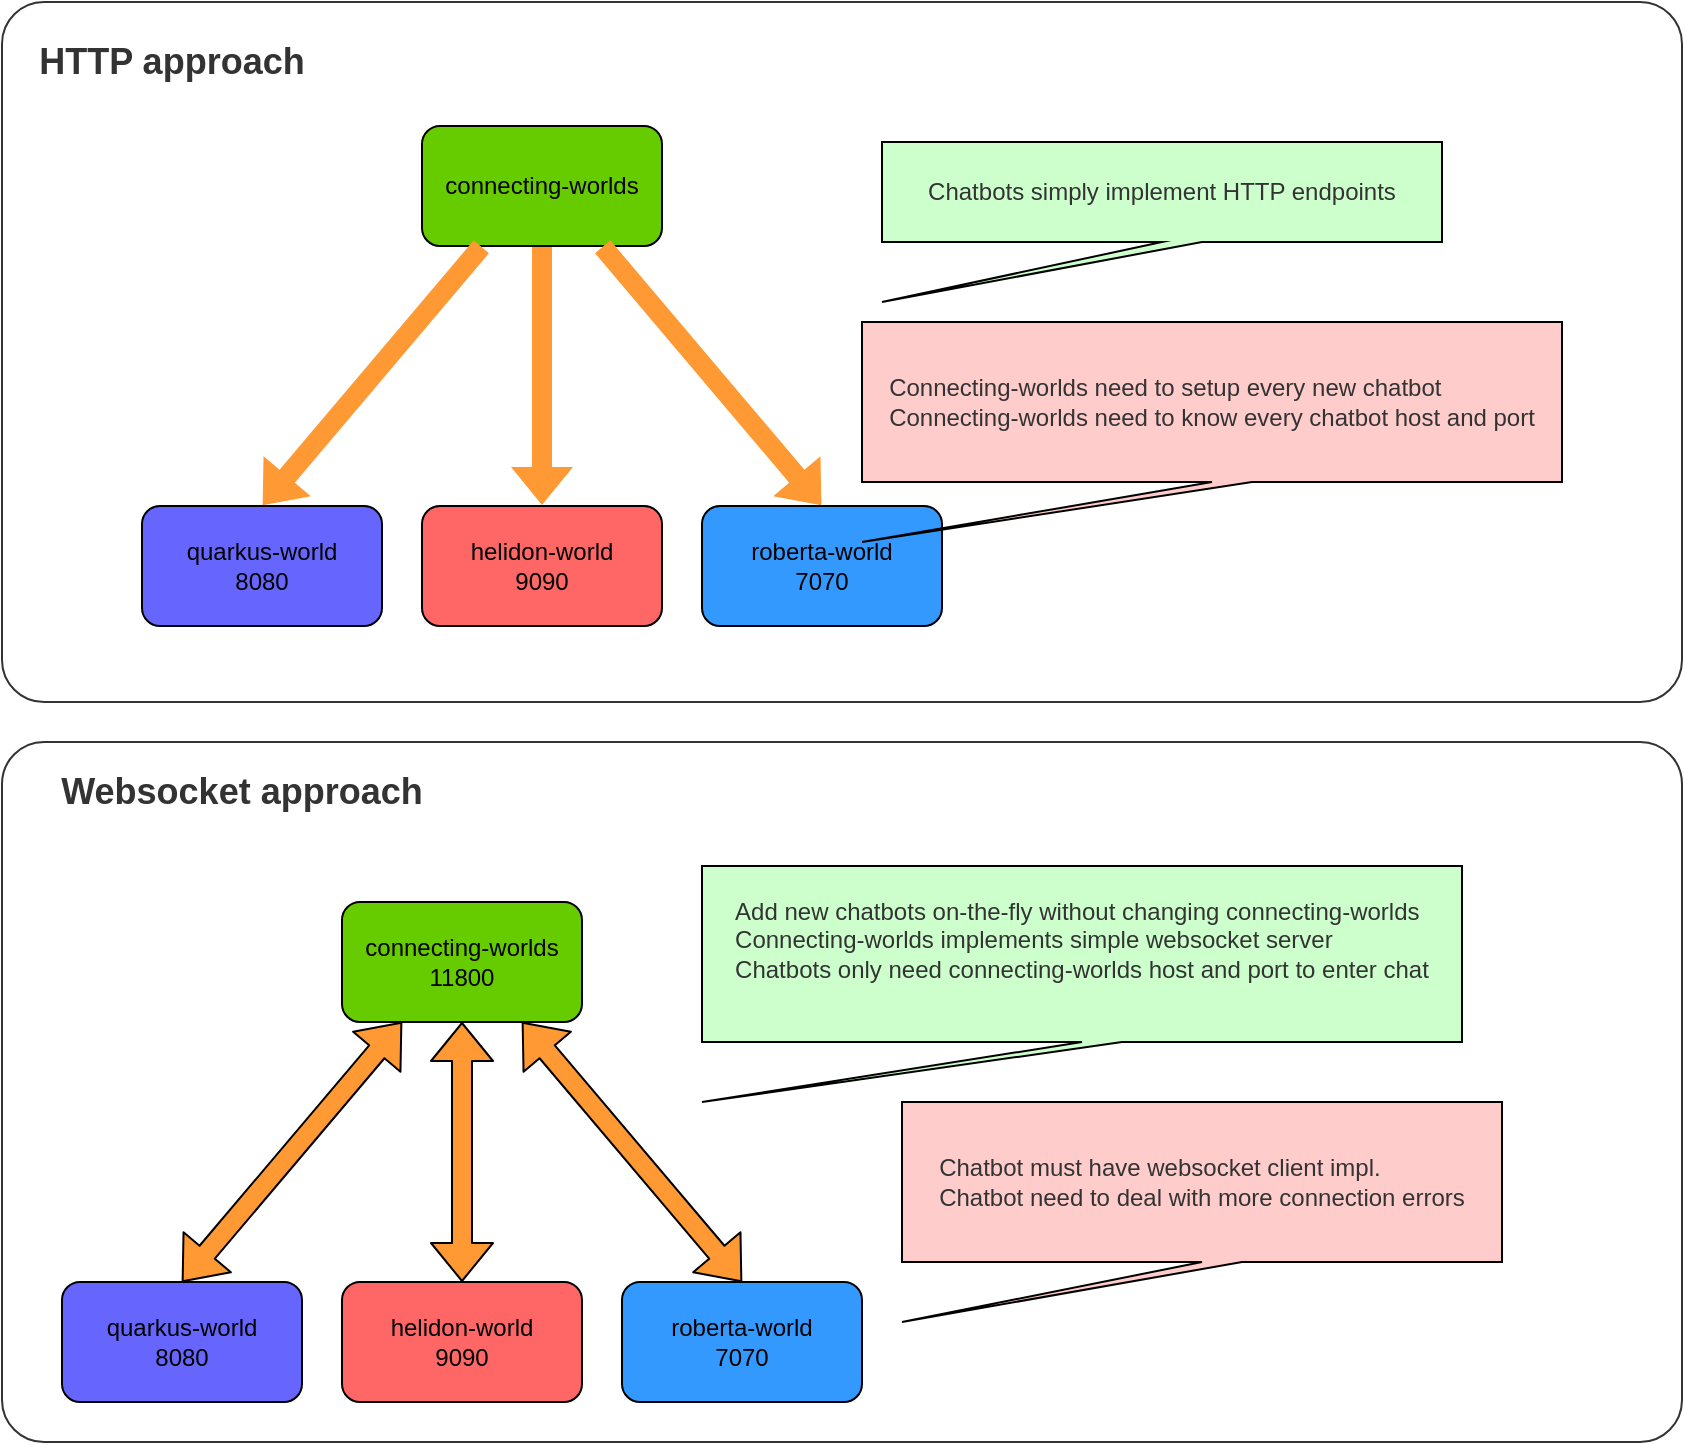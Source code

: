 <mxfile>
    <diagram id="7kKZISeoXC1-X_oNVWxm" name="Page-1">
        <mxGraphModel dx="1467" dy="763" grid="1" gridSize="10" guides="1" tooltips="1" connect="1" arrows="1" fold="1" page="1" pageScale="1" pageWidth="850" pageHeight="1100" math="0" shadow="0">
            <root>
                <mxCell id="0"/>
                <mxCell id="1" parent="0"/>
                <mxCell id="25" value="" style="rounded=1;whiteSpace=wrap;html=1;fontColor=#333333;strokeColor=#333333;fillColor=#FFFFFF;arcSize=6;" vertex="1" parent="1">
                    <mxGeometry x="30" y="390" width="840" height="350" as="geometry"/>
                </mxCell>
                <mxCell id="24" value="" style="rounded=1;whiteSpace=wrap;html=1;fontColor=#333333;strokeColor=#333333;fillColor=#FFFFFF;arcSize=6;" vertex="1" parent="1">
                    <mxGeometry x="30" y="20" width="840" height="350" as="geometry"/>
                </mxCell>
                <mxCell id="2" value="connecting-worlds" style="rounded=1;whiteSpace=wrap;html=1;fillColor=#66CC00;" vertex="1" parent="1">
                    <mxGeometry x="240" y="82" width="120" height="60" as="geometry"/>
                </mxCell>
                <mxCell id="3" value="quarkus-world&lt;br&gt;8080" style="rounded=1;whiteSpace=wrap;html=1;fillColor=#6666FF;" vertex="1" parent="1">
                    <mxGeometry x="100" y="272" width="120" height="60" as="geometry"/>
                </mxCell>
                <mxCell id="4" value="helidon-world&lt;br&gt;9090" style="rounded=1;whiteSpace=wrap;html=1;fillColor=#FF6666;" vertex="1" parent="1">
                    <mxGeometry x="240" y="272" width="120" height="60" as="geometry"/>
                </mxCell>
                <mxCell id="5" value="roberta-world&lt;br&gt;7070" style="rounded=1;whiteSpace=wrap;html=1;fillColor=#3399FF;" vertex="1" parent="1">
                    <mxGeometry x="380" y="272" width="120" height="60" as="geometry"/>
                </mxCell>
                <mxCell id="7" value="" style="shape=flexArrow;endArrow=classic;html=1;exitX=0.25;exitY=1;exitDx=0;exitDy=0;fillColor=#FF9933;strokeColor=none;entryX=0.5;entryY=0;entryDx=0;entryDy=0;" edge="1" parent="1" source="2" target="3">
                    <mxGeometry width="50" height="50" relative="1" as="geometry">
                        <mxPoint x="240" y="202" as="sourcePoint"/>
                        <mxPoint x="110" y="272" as="targetPoint"/>
                    </mxGeometry>
                </mxCell>
                <mxCell id="8" value="" style="shape=flexArrow;endArrow=classic;html=1;entryX=0.5;entryY=0;entryDx=0;entryDy=0;exitX=0.5;exitY=1;exitDx=0;exitDy=0;fillColor=#FF9933;strokeColor=none;" edge="1" parent="1" source="2" target="4">
                    <mxGeometry width="50" height="50" relative="1" as="geometry">
                        <mxPoint x="390" y="212" as="sourcePoint"/>
                        <mxPoint x="260" y="282" as="targetPoint"/>
                    </mxGeometry>
                </mxCell>
                <mxCell id="9" value="" style="shape=flexArrow;endArrow=classic;html=1;exitX=0.75;exitY=1;exitDx=0;exitDy=0;entryX=0.5;entryY=0;entryDx=0;entryDy=0;fillColor=#FF9933;strokeColor=none;" edge="1" parent="1" source="2" target="5">
                    <mxGeometry width="50" height="50" relative="1" as="geometry">
                        <mxPoint x="280" y="202" as="sourcePoint"/>
                        <mxPoint x="120" y="282" as="targetPoint"/>
                    </mxGeometry>
                </mxCell>
                <mxCell id="10" value="connecting-worlds&lt;br&gt;11800" style="rounded=1;whiteSpace=wrap;html=1;fillColor=#66CC00;" vertex="1" parent="1">
                    <mxGeometry x="200" y="470" width="120" height="60" as="geometry"/>
                </mxCell>
                <mxCell id="11" value="quarkus-world&lt;br&gt;8080" style="rounded=1;whiteSpace=wrap;html=1;fillColor=#6666FF;" vertex="1" parent="1">
                    <mxGeometry x="60" y="660" width="120" height="60" as="geometry"/>
                </mxCell>
                <mxCell id="12" value="helidon-world&lt;br&gt;9090" style="rounded=1;whiteSpace=wrap;html=1;fillColor=#FF6666;" vertex="1" parent="1">
                    <mxGeometry x="200" y="660" width="120" height="60" as="geometry"/>
                </mxCell>
                <mxCell id="13" value="roberta-world&lt;br&gt;7070" style="rounded=1;whiteSpace=wrap;html=1;fillColor=#3399FF;" vertex="1" parent="1">
                    <mxGeometry x="340" y="660" width="120" height="60" as="geometry"/>
                </mxCell>
                <mxCell id="17" value="" style="shape=flexArrow;endArrow=classic;startArrow=classic;html=1;fillColor=#FF9933;exitX=0.5;exitY=0;exitDx=0;exitDy=0;entryX=0.25;entryY=1;entryDx=0;entryDy=0;" edge="1" parent="1" source="11" target="10">
                    <mxGeometry width="100" height="100" relative="1" as="geometry">
                        <mxPoint x="20" y="670" as="sourcePoint"/>
                        <mxPoint x="120" y="570" as="targetPoint"/>
                    </mxGeometry>
                </mxCell>
                <mxCell id="18" value="" style="shape=flexArrow;endArrow=classic;startArrow=classic;html=1;fillColor=#FF9933;exitX=0.5;exitY=0;exitDx=0;exitDy=0;entryX=0.75;entryY=1;entryDx=0;entryDy=0;" edge="1" parent="1" source="13" target="10">
                    <mxGeometry width="100" height="100" relative="1" as="geometry">
                        <mxPoint x="80" y="670" as="sourcePoint"/>
                        <mxPoint x="230" y="540" as="targetPoint"/>
                    </mxGeometry>
                </mxCell>
                <mxCell id="19" value="" style="shape=flexArrow;endArrow=classic;startArrow=classic;html=1;fillColor=#FF9933;exitX=0.5;exitY=0;exitDx=0;exitDy=0;entryX=0.5;entryY=1;entryDx=0;entryDy=0;" edge="1" parent="1" source="12" target="10">
                    <mxGeometry width="100" height="100" relative="1" as="geometry">
                        <mxPoint x="440" y="670" as="sourcePoint"/>
                        <mxPoint x="290" y="540" as="targetPoint"/>
                    </mxGeometry>
                </mxCell>
                <mxCell id="20" value="&lt;div style=&quot;text-align: justify&quot;&gt;&lt;span style=&quot;color: rgb(51 , 51 , 51)&quot;&gt;Connecting-worlds need to setup every new chatbot&lt;/span&gt;&lt;/div&gt;&lt;span style=&quot;color: rgb(51 , 51 , 51) ; text-align: justify&quot;&gt;Connecting-worlds n&lt;/span&gt;&lt;span style=&quot;text-align: justify ; color: rgb(51 , 51 , 51)&quot;&gt;eed to know every chatbot host and port&lt;/span&gt;&lt;span style=&quot;color: rgb(51 , 51 , 51) ; text-align: justify&quot;&gt;&lt;br&gt;&lt;/span&gt;" style="shape=callout;whiteSpace=wrap;html=1;perimeter=calloutPerimeter;fillColor=#FFCCCC;position2=0;align=center;" vertex="1" parent="1">
                    <mxGeometry x="460" y="180" width="350" height="110" as="geometry"/>
                </mxCell>
                <mxCell id="21" value="&lt;div style=&quot;text-align: left&quot;&gt;&lt;span&gt;&lt;font color=&quot;#333333&quot;&gt;Chatbot must have websocket client impl.&lt;/font&gt;&lt;/span&gt;&lt;/div&gt;&lt;div style=&quot;text-align: left&quot;&gt;&lt;span&gt;&lt;font color=&quot;#333333&quot;&gt;Chatbot need to deal with more connection errors&lt;/font&gt;&lt;/span&gt;&lt;/div&gt;" style="shape=callout;whiteSpace=wrap;html=1;perimeter=calloutPerimeter;fillColor=#FFCCCC;position2=0;" vertex="1" parent="1">
                    <mxGeometry x="480" y="570" width="300" height="110" as="geometry"/>
                </mxCell>
                <mxCell id="22" value="&lt;div style=&quot;text-align: justify&quot;&gt;&lt;/div&gt;&lt;span style=&quot;color: rgb(51 , 51 , 51) ; text-align: justify&quot;&gt;Chatbots simply implement HTTP endpoints&lt;br&gt;&lt;/span&gt;" style="shape=callout;whiteSpace=wrap;html=1;perimeter=calloutPerimeter;fillColor=#CCFFCC;position2=0;align=center;" vertex="1" parent="1">
                    <mxGeometry x="470" y="90" width="280" height="80" as="geometry"/>
                </mxCell>
                <mxCell id="23" value="&lt;div style=&quot;text-align: justify&quot;&gt;&lt;font color=&quot;#333333&quot;&gt;Add new chatbots on-the-fly without changing connecting-worlds&lt;/font&gt;&lt;/div&gt;&lt;div style=&quot;text-align: justify&quot;&gt;&lt;font color=&quot;#333333&quot;&gt;Connecting-worlds implements simple websocket server&lt;/font&gt;&lt;/div&gt;&lt;div style=&quot;text-align: justify&quot;&gt;&lt;font color=&quot;#333333&quot;&gt;Chatbots only need connecting-worlds host and port to enter chat&lt;/font&gt;&lt;/div&gt;&lt;span style=&quot;color: rgb(51 , 51 , 51) ; text-align: justify&quot;&gt;&lt;br&gt;&lt;/span&gt;" style="shape=callout;whiteSpace=wrap;html=1;perimeter=calloutPerimeter;fillColor=#CCFFCC;position2=0;" vertex="1" parent="1">
                    <mxGeometry x="380" y="452" width="380" height="118" as="geometry"/>
                </mxCell>
                <mxCell id="26" value="&lt;h2&gt;&lt;b&gt;HTTP approach&lt;/b&gt;&lt;/h2&gt;" style="text;html=1;strokeColor=none;fillColor=none;align=center;verticalAlign=middle;whiteSpace=wrap;rounded=0;fontColor=#333333;" vertex="1" parent="1">
                    <mxGeometry x="40" y="30" width="150" height="40" as="geometry"/>
                </mxCell>
                <mxCell id="27" value="&lt;h2&gt;&lt;b&gt;Websocket approach&lt;/b&gt;&lt;/h2&gt;" style="text;html=1;strokeColor=none;fillColor=none;align=center;verticalAlign=middle;whiteSpace=wrap;rounded=0;fontColor=#333333;" vertex="1" parent="1">
                    <mxGeometry x="50" y="400" width="200" height="30" as="geometry"/>
                </mxCell>
            </root>
        </mxGraphModel>
    </diagram>
</mxfile>